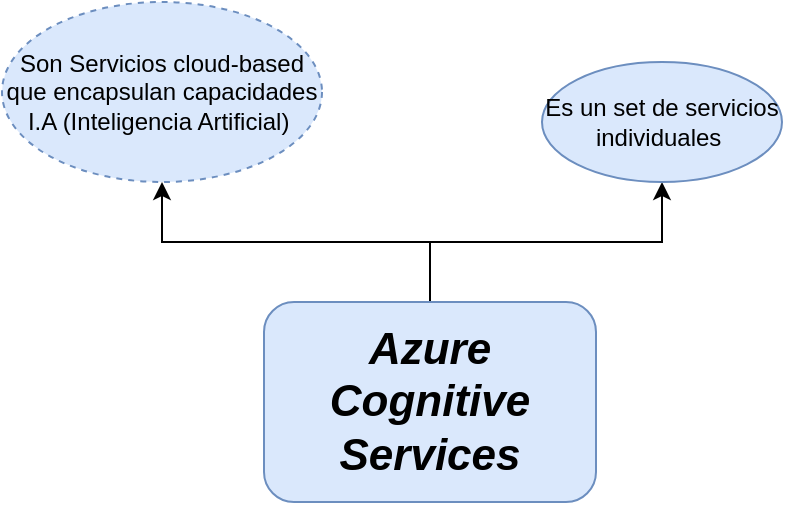 <mxfile version="15.5.8" type="github">
  <diagram id="Uhn_6moB0uJkG4MjftD4" name="Page-1">
    <mxGraphModel dx="1422" dy="798" grid="1" gridSize="10" guides="1" tooltips="1" connect="1" arrows="1" fold="1" page="1" pageScale="1" pageWidth="827" pageHeight="1169" math="0" shadow="0">
      <root>
        <mxCell id="0" />
        <mxCell id="1" parent="0" />
        <mxCell id="RiblvqADB9qFJhKNjGHc-3" value="" style="edgeStyle=orthogonalEdgeStyle;rounded=0;orthogonalLoop=1;jettySize=auto;html=1;fontSize=22;" edge="1" parent="1" source="RiblvqADB9qFJhKNjGHc-1" target="RiblvqADB9qFJhKNjGHc-2">
          <mxGeometry relative="1" as="geometry" />
        </mxCell>
        <mxCell id="RiblvqADB9qFJhKNjGHc-5" value="" style="edgeStyle=orthogonalEdgeStyle;rounded=0;orthogonalLoop=1;jettySize=auto;html=1;fontSize=22;" edge="1" parent="1" source="RiblvqADB9qFJhKNjGHc-1" target="RiblvqADB9qFJhKNjGHc-4">
          <mxGeometry relative="1" as="geometry" />
        </mxCell>
        <mxCell id="RiblvqADB9qFJhKNjGHc-1" value="&lt;font style=&quot;font-size: 22px&quot;&gt;&lt;b&gt;&lt;i&gt;Azure Cognitive Services&lt;/i&gt;&lt;/b&gt;&lt;/font&gt;" style="rounded=1;whiteSpace=wrap;html=1;fillColor=#dae8fc;strokeColor=#6c8ebf;" vertex="1" parent="1">
          <mxGeometry x="331" y="200" width="166" height="100" as="geometry" />
        </mxCell>
        <mxCell id="RiblvqADB9qFJhKNjGHc-2" value="Son Servicios cloud-based que encapsulan capacidades I.A (Inteligencia Artificial)&amp;nbsp;" style="ellipse;whiteSpace=wrap;html=1;rounded=1;strokeColor=#6c8ebf;fillColor=#dae8fc;dashed=1;" vertex="1" parent="1">
          <mxGeometry x="200" y="50" width="160" height="90" as="geometry" />
        </mxCell>
        <mxCell id="RiblvqADB9qFJhKNjGHc-4" value="Es un set de servicios individuales&amp;nbsp;" style="ellipse;whiteSpace=wrap;html=1;rounded=1;strokeColor=#6c8ebf;fillColor=#dae8fc;" vertex="1" parent="1">
          <mxGeometry x="470" y="80" width="120" height="60" as="geometry" />
        </mxCell>
      </root>
    </mxGraphModel>
  </diagram>
</mxfile>
